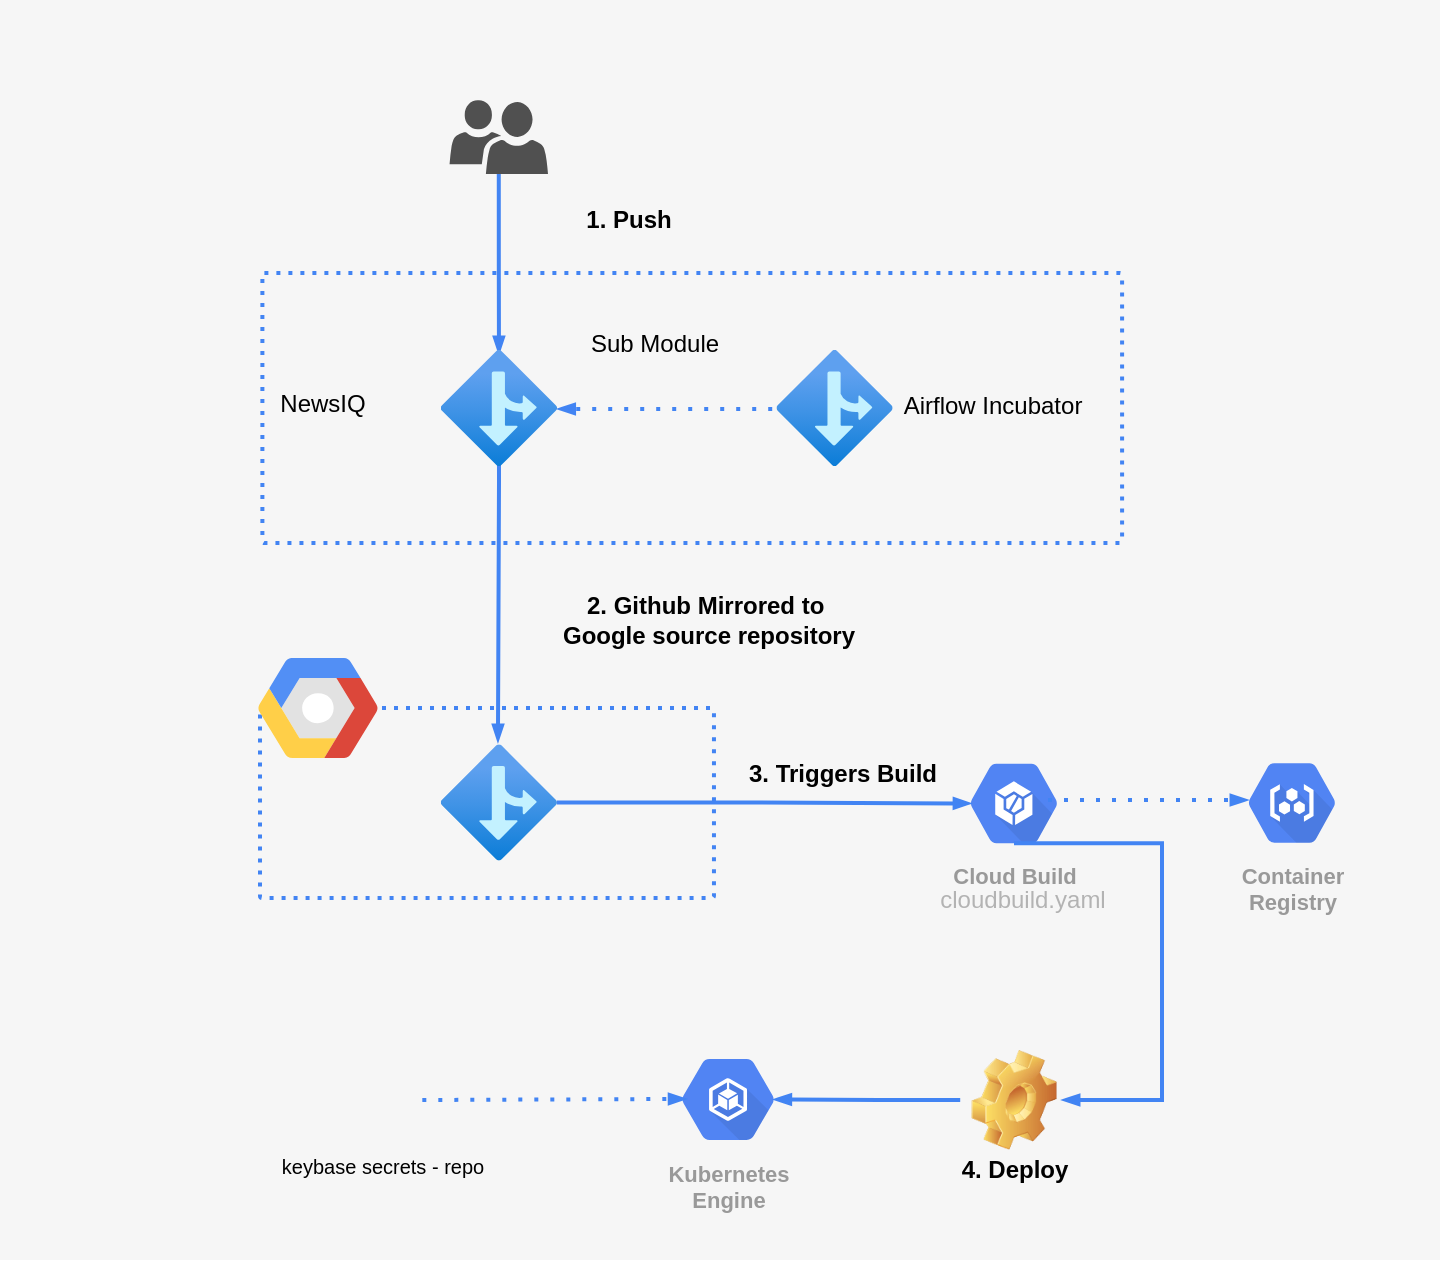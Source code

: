 <mxfile version="13.9.3" type="github">
  <diagram id="f106602c-feb2-e66a-4537-3a34d633f6aa" name="Page-1">
    <mxGraphModel dx="1097" dy="764" grid="1" gridSize="10" guides="1" tooltips="1" connect="1" arrows="1" fold="1" page="1" pageScale="1" pageWidth="1169" pageHeight="827" background="#ffffff" math="0" shadow="0">
      <root>
        <mxCell id="0" />
        <mxCell id="1" parent="0" />
        <mxCell id="14" value="" style="fillColor=#F6F6F6;strokeColor=none;shadow=0;gradientColor=none;fontSize=14;align=left;spacing=10;fontColor=#717171;9E9E9E;verticalAlign=top;spacingTop=-4;fontStyle=0;spacingLeft=40;html=1;" parent="1" vertex="1">
          <mxGeometry x="159" y="60" width="720" height="630" as="geometry" />
        </mxCell>
        <mxCell id="653" value="" style="rounded=1;absoluteArcSize=1;arcSize=2;html=1;strokeColor=#4284F3;gradientColor=none;shadow=0;dashed=1;fontSize=12;fontColor=#9E9E9E;align=left;verticalAlign=top;spacing=10;spacingTop=-4;fillColor=none;dashPattern=1 2;strokeWidth=2;" parent="14" vertex="1">
          <mxGeometry x="131.194" y="136.5" width="429.851" height="135" as="geometry" />
        </mxCell>
        <mxCell id="nLSMo1saLQvY455QotW3-691" value="" style="pointerEvents=1;shadow=0;dashed=0;html=1;strokeColor=none;labelPosition=center;verticalLabelPosition=bottom;verticalAlign=top;align=center;fillColor=#505050;shape=mxgraph.mscae.intune.user_group" vertex="1" parent="14">
          <mxGeometry x="224.78" y="50" width="49.22" height="37" as="geometry" />
        </mxCell>
        <mxCell id="nLSMo1saLQvY455QotW3-696" value="" style="edgeStyle=orthogonalEdgeStyle;fontSize=12;html=1;endArrow=blockThin;endFill=1;rounded=0;strokeWidth=2;endSize=4;startSize=4;dashed=0;strokeColor=#4284F3;exitX=0.5;exitY=1;exitDx=0;exitDy=0;exitPerimeter=0;entryX=0.5;entryY=0;entryDx=0;entryDy=0;" edge="1" parent="14" source="nLSMo1saLQvY455QotW3-691">
          <mxGeometry width="100" relative="1" as="geometry">
            <mxPoint x="206.418" y="147" as="sourcePoint" />
            <mxPoint x="249.478" y="177" as="targetPoint" />
          </mxGeometry>
        </mxCell>
        <mxCell id="nLSMo1saLQvY455QotW3-697" value="" style="edgeStyle=orthogonalEdgeStyle;fontSize=12;html=1;endArrow=blockThin;endFill=1;rounded=0;strokeWidth=2;endSize=4;startSize=4;dashed=1;dashPattern=1 3;strokeColor=#4284F3;entryX=1;entryY=0.5;entryDx=0;entryDy=0;" edge="1" parent="14">
          <mxGeometry width="100" relative="1" as="geometry">
            <mxPoint x="386.104" y="204.493" as="sourcePoint" />
            <mxPoint x="278.792" y="204.493" as="targetPoint" />
          </mxGeometry>
        </mxCell>
        <mxCell id="nLSMo1saLQvY455QotW3-701" value="NewsIQ" style="text;html=1;resizable=0;autosize=1;align=center;verticalAlign=middle;points=[];fillColor=none;strokeColor=none;rounded=0;" vertex="1" parent="14">
          <mxGeometry x="131.194" y="192" width="60" height="20" as="geometry" />
        </mxCell>
        <mxCell id="nLSMo1saLQvY455QotW3-702" value="Sub Module" style="text;html=1;resizable=0;autosize=1;align=center;verticalAlign=middle;points=[];fillColor=none;strokeColor=none;rounded=0;" vertex="1" parent="14">
          <mxGeometry x="287.015" y="162" width="80" height="20" as="geometry" />
        </mxCell>
        <mxCell id="nLSMo1saLQvY455QotW3-703" value="Airflow Incubator" style="text;html=1;resizable=0;autosize=1;align=center;verticalAlign=middle;points=[];fillColor=none;strokeColor=none;rounded=0;" vertex="1" parent="14">
          <mxGeometry x="446.284" y="193" width="100" height="20" as="geometry" />
        </mxCell>
        <mxCell id="nLSMo1saLQvY455QotW3-704" value="" style="rounded=1;absoluteArcSize=1;arcSize=2;html=1;strokeColor=#4284F3;gradientColor=none;shadow=0;dashed=1;fontSize=12;fontColor=#9E9E9E;align=left;verticalAlign=top;spacing=10;spacingTop=-4;fillColor=none;dashPattern=1 2;strokeWidth=2;" vertex="1" parent="14">
          <mxGeometry x="130" y="354" width="226.98" height="95" as="geometry" />
        </mxCell>
        <mxCell id="15" value="" style="shape=mxgraph.gcp2.google_cloud_platform;fillColor=#F6F6F6;strokeColor=none;shadow=0;gradientColor=none;" parent="14" vertex="1">
          <mxGeometry width="60" height="50" relative="1" as="geometry">
            <mxPoint x="128.97" y="329" as="offset" />
          </mxGeometry>
        </mxCell>
        <mxCell id="nLSMo1saLQvY455QotW3-692" value="" style="shape=image;html=1;verticalAlign=top;verticalLabelPosition=bottom;labelBackgroundColor=#ffffff;imageAspect=0;aspect=fixed;image=https://cdn2.iconfinder.com/data/icons/social-icons-circular-color/512/github-128.png" vertex="1" parent="14">
          <mxGeometry x="129" y="108.97" width="54.51" height="54.51" as="geometry" />
        </mxCell>
        <mxCell id="nLSMo1saLQvY455QotW3-706" style="edgeStyle=orthogonalEdgeStyle;rounded=0;orthogonalLoop=1;jettySize=auto;html=1;exitX=0.5;exitY=1;exitDx=0;exitDy=0;" edge="1" parent="14" source="nLSMo1saLQvY455QotW3-704" target="nLSMo1saLQvY455QotW3-704">
          <mxGeometry relative="1" as="geometry" />
        </mxCell>
        <mxCell id="nLSMo1saLQvY455QotW3-709" value="" style="edgeStyle=orthogonalEdgeStyle;fontSize=12;html=1;endArrow=blockThin;endFill=1;rounded=0;strokeWidth=2;endSize=4;startSize=4;dashed=0;strokeColor=#4284F3;exitX=0.5;exitY=1;exitDx=0;exitDy=0;entryX=0.492;entryY=-0.021;entryDx=0;entryDy=0;entryPerimeter=0;" edge="1" parent="14" target="nLSMo1saLQvY455QotW3-744">
          <mxGeometry width="100" relative="1" as="geometry">
            <mxPoint x="249.478" y="219.985" as="sourcePoint" />
            <mxPoint x="249.4" y="380" as="targetPoint" />
            <Array as="points">
              <mxPoint x="250" y="240" />
            </Array>
          </mxGeometry>
        </mxCell>
        <mxCell id="nLSMo1saLQvY455QotW3-727" value="&lt;b&gt;1. Push&lt;/b&gt;" style="text;html=1;resizable=0;autosize=1;align=center;verticalAlign=middle;points=[];fillColor=none;strokeColor=none;rounded=0;" vertex="1" parent="14">
          <mxGeometry x="284.005" y="100" width="60" height="20" as="geometry" />
        </mxCell>
        <mxCell id="nLSMo1saLQvY455QotW3-728" value="&lt;b&gt;2. Github Mirrored to&amp;nbsp;&lt;br&gt;Google source repository&lt;br&gt;&lt;/b&gt;" style="text;html=1;resizable=0;autosize=1;align=center;verticalAlign=middle;points=[];fillColor=none;strokeColor=none;rounded=0;" vertex="1" parent="14">
          <mxGeometry x="274.005" y="295" width="160" height="30" as="geometry" />
        </mxCell>
        <mxCell id="nLSMo1saLQvY455QotW3-732" value="&lt;font color=&quot;#b3b3b3&quot;&gt;cloudbuild.yaml&lt;/font&gt;" style="text;html=1;resizable=0;autosize=1;align=center;verticalAlign=middle;points=[];fillColor=none;strokeColor=none;rounded=0;" vertex="1" parent="14">
          <mxGeometry x="461.044" y="440" width="100" height="20" as="geometry" />
        </mxCell>
        <mxCell id="nLSMo1saLQvY455QotW3-733" value="Container&#xa;Registry" style="html=1;fillColor=#5184F3;strokeColor=none;verticalAlign=top;labelPosition=center;verticalLabelPosition=bottom;align=center;spacingTop=-6;fontSize=11;fontStyle=1;fontColor=#999999;shape=mxgraph.gcp2.hexIcon;prIcon=container_registry" vertex="1" parent="14">
          <mxGeometry x="613" y="372.24" width="66" height="58.5" as="geometry" />
        </mxCell>
        <mxCell id="nLSMo1saLQvY455QotW3-736" value="" style="image;html=1;image=img/lib/clip_art/general/Gear_128x128.png" vertex="1" parent="14">
          <mxGeometry x="480.1" y="525" width="53.9" height="50" as="geometry" />
        </mxCell>
        <mxCell id="nLSMo1saLQvY455QotW3-738" value="&lt;b&gt;3. Triggers Build&lt;br&gt;&lt;/b&gt;" style="text;html=1;resizable=0;autosize=1;align=center;verticalAlign=middle;points=[];fillColor=none;strokeColor=none;rounded=0;" vertex="1" parent="14">
          <mxGeometry x="366.415" y="377.24" width="110" height="20" as="geometry" />
        </mxCell>
        <mxCell id="nLSMo1saLQvY455QotW3-739" value="&lt;b&gt;4. Deploy&lt;br&gt;&lt;/b&gt;" style="text;html=1;resizable=0;autosize=1;align=center;verticalAlign=middle;points=[];fillColor=none;strokeColor=none;rounded=0;" vertex="1" parent="14">
          <mxGeometry x="472.055" y="575" width="70" height="20" as="geometry" />
        </mxCell>
        <mxCell id="nLSMo1saLQvY455QotW3-740" value="Kubernetes&#xa;Engine" style="html=1;fillColor=#5184F3;strokeColor=none;verticalAlign=top;labelPosition=center;verticalLabelPosition=bottom;align=center;spacingTop=-6;fontSize=11;fontStyle=1;fontColor=#999999;shape=mxgraph.gcp2.hexIcon;prIcon=container_engine" vertex="1" parent="14">
          <mxGeometry x="329.1" y="520" width="70" height="59.5" as="geometry" />
        </mxCell>
        <mxCell id="nLSMo1saLQvY455QotW3-741" value="" style="edgeStyle=orthogonalEdgeStyle;fontSize=12;html=1;endArrow=blockThin;endFill=1;rounded=0;strokeWidth=2;endSize=4;startSize=4;dashed=0;strokeColor=#4284F3;entryX=0.825;entryY=0.5;entryDx=0;entryDy=0;entryPerimeter=0;" edge="1" parent="14" source="nLSMo1saLQvY455QotW3-736" target="nLSMo1saLQvY455QotW3-740">
          <mxGeometry width="100" relative="1" as="geometry">
            <mxPoint x="339.1" y="410" as="sourcePoint" />
            <mxPoint x="439.1" y="410" as="targetPoint" />
          </mxGeometry>
        </mxCell>
        <mxCell id="nLSMo1saLQvY455QotW3-742" value="" style="aspect=fixed;html=1;points=[];align=center;image;fontSize=12;image=img/lib/azure2/general/Branch.svg;" vertex="1" parent="14">
          <mxGeometry x="220.44" y="175" width="58" height="58" as="geometry" />
        </mxCell>
        <mxCell id="nLSMo1saLQvY455QotW3-743" value="" style="aspect=fixed;html=1;points=[];align=center;image;fontSize=12;image=img/lib/azure2/general/Branch.svg;" vertex="1" parent="14">
          <mxGeometry x="388.28" y="175" width="58" height="58" as="geometry" />
        </mxCell>
        <mxCell id="nLSMo1saLQvY455QotW3-744" value="" style="aspect=fixed;html=1;points=[];align=center;image;fontSize=12;image=img/lib/azure2/general/Branch.svg;" vertex="1" parent="14">
          <mxGeometry x="220.44" y="372.24" width="58" height="58" as="geometry" />
        </mxCell>
        <mxCell id="nLSMo1saLQvY455QotW3-747" value="" style="shape=image;html=1;verticalAlign=top;verticalLabelPosition=bottom;labelBackgroundColor=#ffffff;imageAspect=0;aspect=fixed;image=https://cdn4.iconfinder.com/data/icons/logos-brands-5/24/keybase-128.png;fillColor=#FF6666;" vertex="1" parent="14">
          <mxGeometry x="165.91" y="527.38" width="45.25" height="45.25" as="geometry" />
        </mxCell>
        <mxCell id="nLSMo1saLQvY455QotW3-748" value="" style="edgeStyle=orthogonalEdgeStyle;fontSize=12;html=1;endArrow=blockThin;endFill=1;rounded=0;strokeWidth=2;endSize=4;startSize=4;dashed=1;dashPattern=1 3;strokeColor=#4284F3;exitX=1;exitY=0.5;exitDx=0;exitDy=0;" edge="1" parent="14" source="nLSMo1saLQvY455QotW3-747">
          <mxGeometry width="100" relative="1" as="geometry">
            <mxPoint x="243.1" y="549.46" as="sourcePoint" />
            <mxPoint x="343.1" y="549.46" as="targetPoint" />
          </mxGeometry>
        </mxCell>
        <mxCell id="nLSMo1saLQvY455QotW3-749" value="&lt;font style=&quot;font-size: 10px&quot;&gt;keybase secrets - repo&lt;/font&gt;" style="text;html=1;resizable=0;autosize=1;align=center;verticalAlign=middle;points=[];fillColor=none;strokeColor=none;rounded=0;" vertex="1" parent="14">
          <mxGeometry x="131.194" y="572.63" width="120" height="20" as="geometry" />
        </mxCell>
        <mxCell id="nLSMo1saLQvY455QotW3-730" value="Cloud Build" style="html=1;fillColor=#5184F3;strokeColor=none;verticalAlign=top;labelPosition=center;verticalLabelPosition=bottom;align=center;spacingTop=-6;fontSize=11;fontStyle=1;fontColor=#999999;shape=mxgraph.gcp2.hexIcon;prIcon=container_builder" vertex="1" parent="1">
          <mxGeometry x="633" y="432.49" width="66" height="58.5" as="geometry" />
        </mxCell>
        <mxCell id="nLSMo1saLQvY455QotW3-731" value="" style="edgeStyle=orthogonalEdgeStyle;fontSize=12;html=1;endArrow=blockThin;endFill=1;rounded=0;strokeWidth=2;endSize=4;startSize=4;dashed=0;strokeColor=#4284F3;entryX=0.175;entryY=0.5;entryDx=0;entryDy=0;entryPerimeter=0;" edge="1" parent="1" source="nLSMo1saLQvY455QotW3-744" target="nLSMo1saLQvY455QotW3-730">
          <mxGeometry width="100" relative="1" as="geometry">
            <mxPoint x="442" y="462" as="sourcePoint" />
            <mxPoint x="743" y="420" as="targetPoint" />
          </mxGeometry>
        </mxCell>
        <mxCell id="nLSMo1saLQvY455QotW3-735" value="" style="edgeStyle=orthogonalEdgeStyle;fontSize=12;html=1;endArrow=blockThin;endFill=1;rounded=0;strokeWidth=2;endSize=4;startSize=4;dashed=1;dashPattern=1 3;strokeColor=#4284F3;" edge="1" parent="1">
          <mxGeometry width="100" relative="1" as="geometry">
            <mxPoint x="683" y="460" as="sourcePoint" />
            <mxPoint x="783" y="460" as="targetPoint" />
          </mxGeometry>
        </mxCell>
        <mxCell id="nLSMo1saLQvY455QotW3-737" value="" style="edgeStyle=orthogonalEdgeStyle;fontSize=12;html=1;endArrow=blockThin;endFill=1;rounded=0;strokeWidth=2;endSize=4;startSize=4;dashed=0;strokeColor=#4284F3;exitX=0.5;exitY=0.84;exitDx=0;exitDy=0;exitPerimeter=0;" edge="1" parent="1" source="nLSMo1saLQvY455QotW3-730">
          <mxGeometry width="100" relative="1" as="geometry">
            <mxPoint x="643" y="440" as="sourcePoint" />
            <mxPoint x="690" y="610" as="targetPoint" />
            <Array as="points">
              <mxPoint x="740" y="482" />
              <mxPoint x="740" y="610" />
            </Array>
          </mxGeometry>
        </mxCell>
      </root>
    </mxGraphModel>
  </diagram>
</mxfile>
